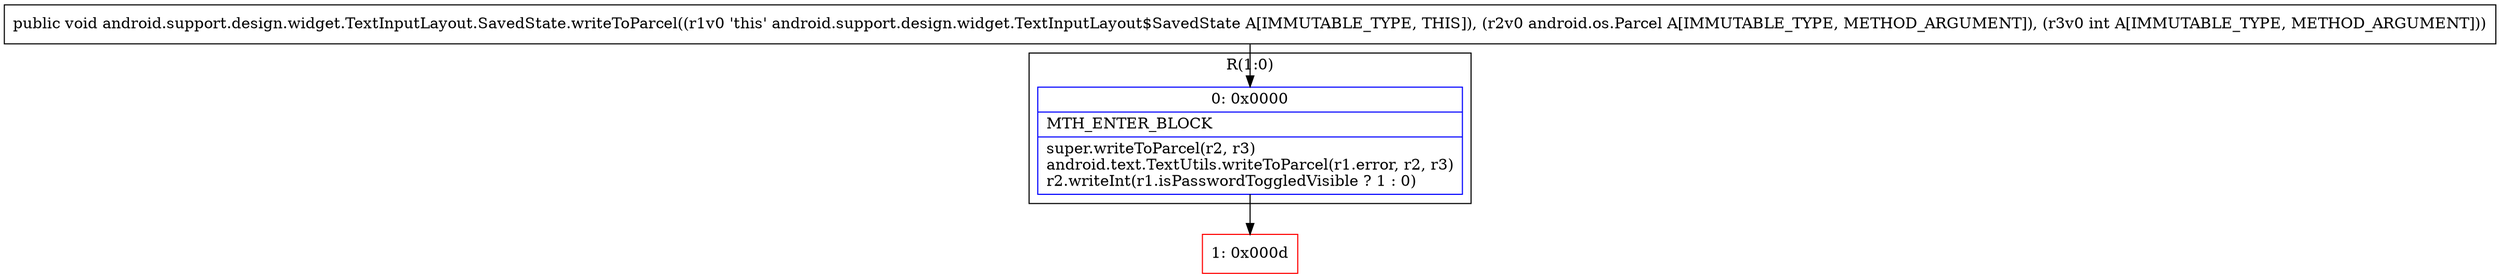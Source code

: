 digraph "CFG forandroid.support.design.widget.TextInputLayout.SavedState.writeToParcel(Landroid\/os\/Parcel;I)V" {
subgraph cluster_Region_1954639829 {
label = "R(1:0)";
node [shape=record,color=blue];
Node_0 [shape=record,label="{0\:\ 0x0000|MTH_ENTER_BLOCK\l|super.writeToParcel(r2, r3)\landroid.text.TextUtils.writeToParcel(r1.error, r2, r3)\lr2.writeInt(r1.isPasswordToggledVisible ? 1 : 0)\l}"];
}
Node_1 [shape=record,color=red,label="{1\:\ 0x000d}"];
MethodNode[shape=record,label="{public void android.support.design.widget.TextInputLayout.SavedState.writeToParcel((r1v0 'this' android.support.design.widget.TextInputLayout$SavedState A[IMMUTABLE_TYPE, THIS]), (r2v0 android.os.Parcel A[IMMUTABLE_TYPE, METHOD_ARGUMENT]), (r3v0 int A[IMMUTABLE_TYPE, METHOD_ARGUMENT])) }"];
MethodNode -> Node_0;
Node_0 -> Node_1;
}

